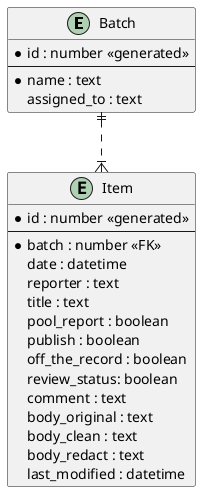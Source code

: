 @startuml db_schema

entity "Batch" as Batch {
  *id : number <<generated>>
  --
  *name : text
  assigned_to : text
}

entity "Item" as Item {
  *id : number <<generated>>
  --
  *batch : number <<FK>>
  date : datetime
  reporter : text
  title : text
  pool_report : boolean
  publish : boolean
  off_the_record : boolean
  review_status: boolean
  comment : text
  body_original : text
  body_clean : text
  body_redact : text
  last_modified : datetime
}

Batch ||..|{ Item

@enduml